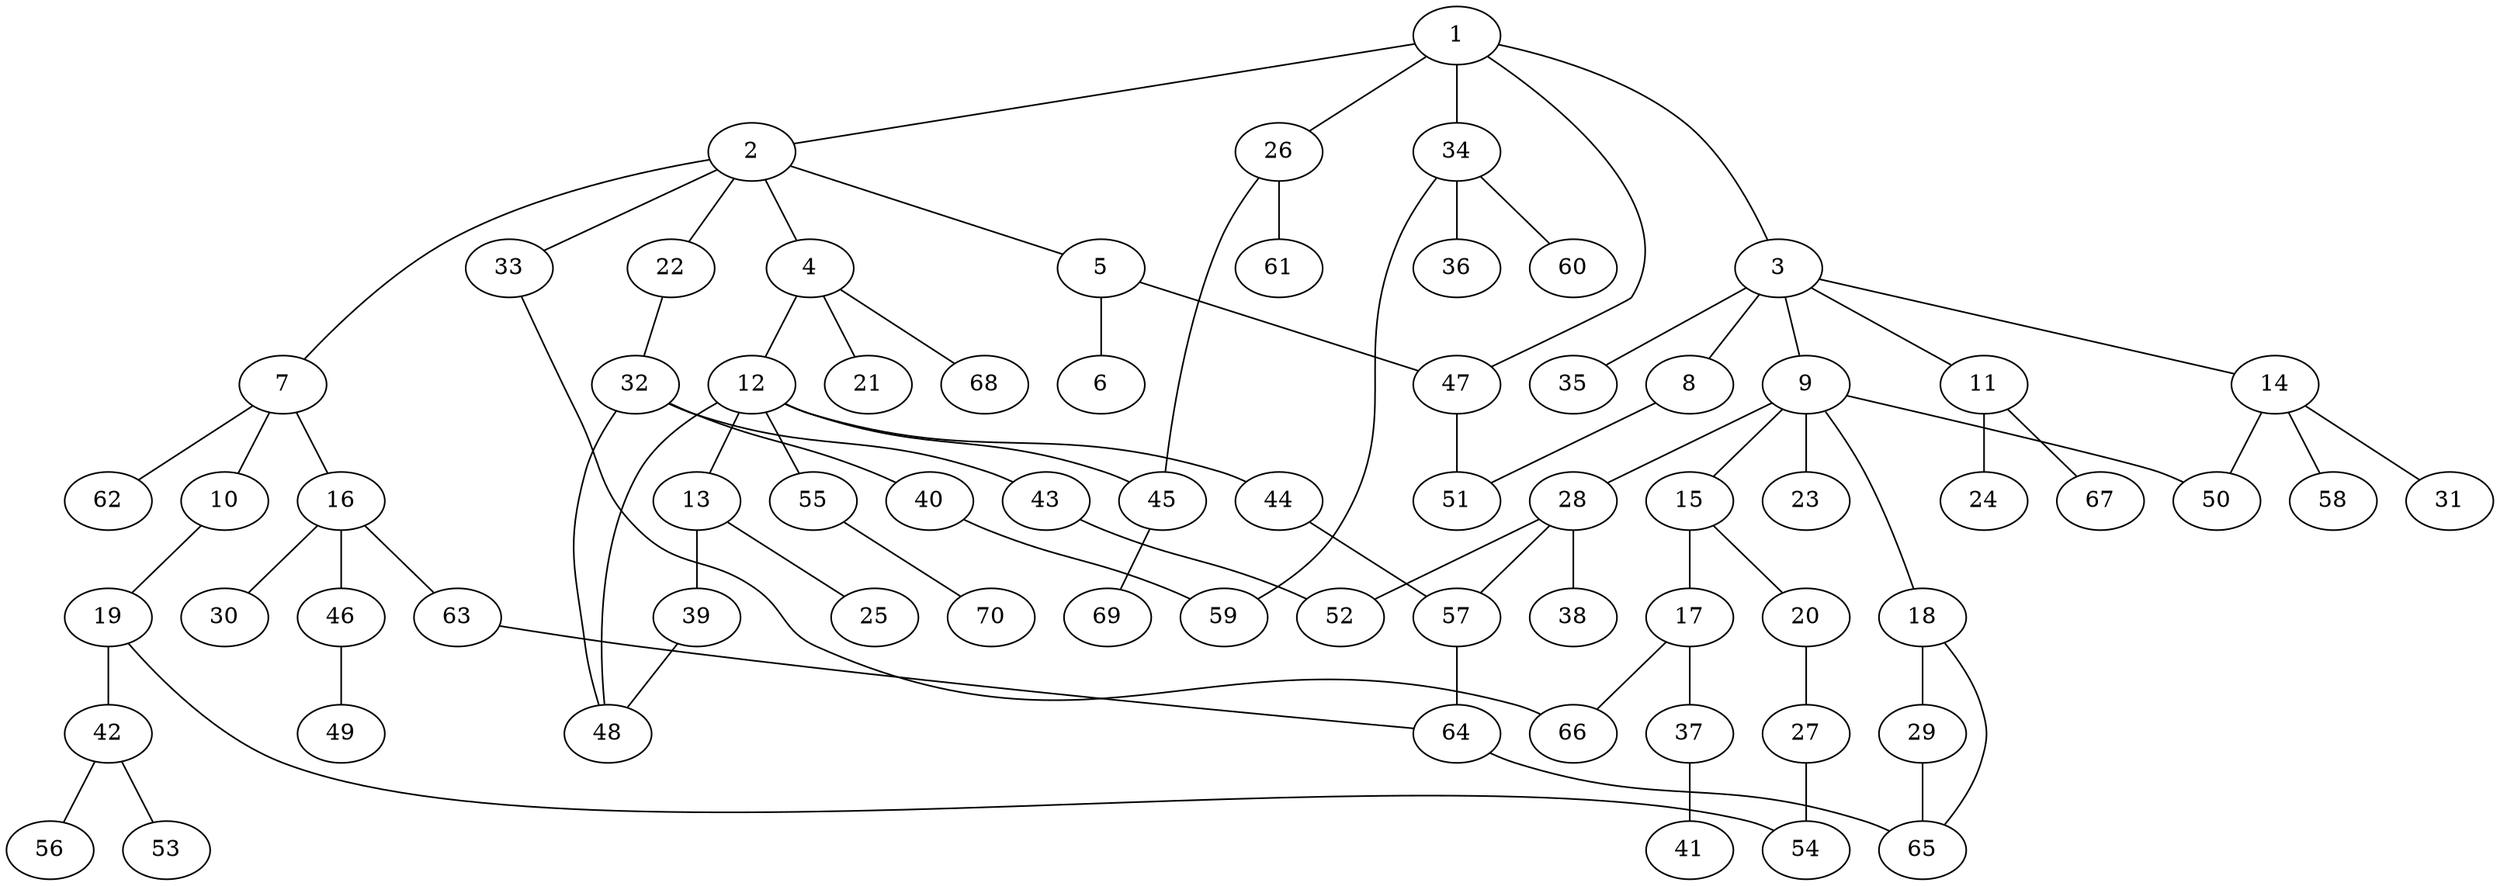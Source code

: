 graph graphname {1--2
1--3
1--26
1--34
1--47
2--4
2--5
2--7
2--22
2--33
3--8
3--9
3--11
3--14
3--35
4--12
4--21
4--68
5--6
5--47
7--10
7--16
7--62
8--51
9--15
9--18
9--23
9--28
9--50
10--19
11--24
11--67
12--13
12--44
12--45
12--48
12--55
13--25
13--39
14--31
14--50
14--58
15--17
15--20
16--30
16--46
16--63
17--37
17--66
18--29
18--65
19--42
19--54
20--27
22--32
26--45
26--61
27--54
28--38
28--52
28--57
29--65
32--40
32--43
32--48
33--66
34--36
34--59
34--60
37--41
39--48
40--59
42--53
42--56
43--52
44--57
45--69
46--49
47--51
55--70
57--64
63--64
64--65
}